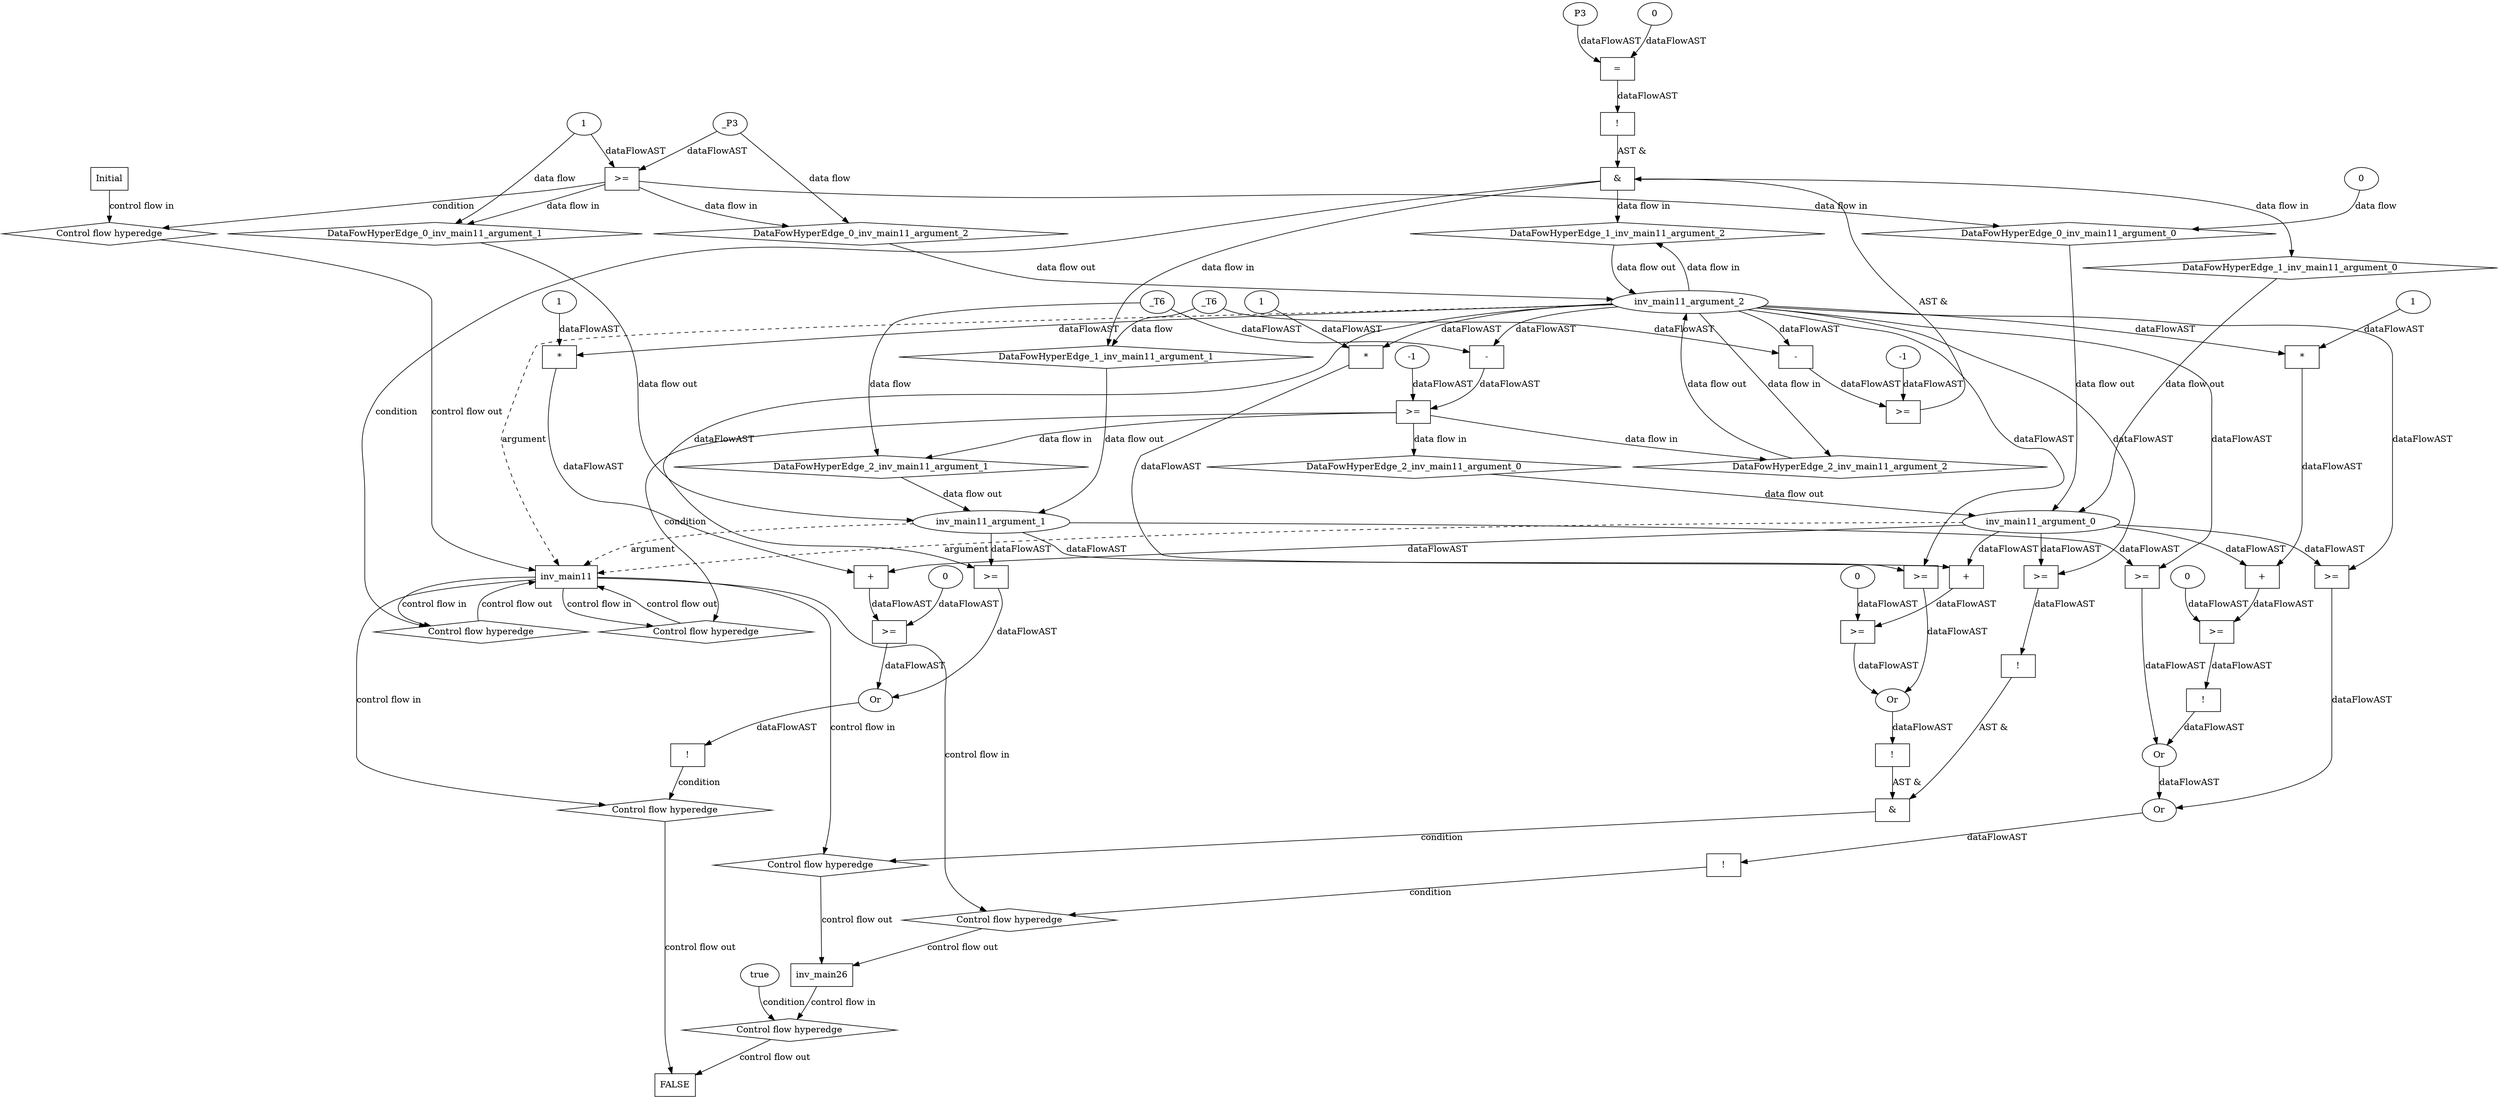 digraph dag {
"inv_main11" [label="inv_main11" nodeName="inv_main11" class=cfn  shape="rect"];
"inv_main26" [label="inv_main26" nodeName="inv_main26" class=cfn  shape="rect"];
FALSE [label="FALSE" nodeName=FALSE class=cfn  shape="rect"];
Initial [label="Initial" nodeName=Initial class=cfn  shape="rect"];
ControlFowHyperEdge_0 [label="Control flow hyperedge" nodeName=ControlFowHyperEdge_0 class=controlFlowHyperEdge shape="diamond"];
"Initial" -> ControlFowHyperEdge_0 [label="control flow in"]
ControlFowHyperEdge_0 -> "inv_main11" [label="control flow out"]
ControlFowHyperEdge_1 [label="Control flow hyperedge" nodeName=ControlFowHyperEdge_1 class=controlFlowHyperEdge shape="diamond"];
"inv_main11" -> ControlFowHyperEdge_1 [label="control flow in"]
ControlFowHyperEdge_1 -> "inv_main11" [label="control flow out"]
ControlFowHyperEdge_2 [label="Control flow hyperedge" nodeName=ControlFowHyperEdge_2 class=controlFlowHyperEdge shape="diamond"];
"inv_main11" -> ControlFowHyperEdge_2 [label="control flow in"]
ControlFowHyperEdge_2 -> "inv_main11" [label="control flow out"]
ControlFowHyperEdge_3 [label="Control flow hyperedge" nodeName=ControlFowHyperEdge_3 class=controlFlowHyperEdge shape="diamond"];
"inv_main11" -> ControlFowHyperEdge_3 [label="control flow in"]
ControlFowHyperEdge_3 -> "inv_main26" [label="control flow out"]
ControlFowHyperEdge_4 [label="Control flow hyperedge" nodeName=ControlFowHyperEdge_4 class=controlFlowHyperEdge shape="diamond"];
"inv_main11" -> ControlFowHyperEdge_4 [label="control flow in"]
ControlFowHyperEdge_4 -> "inv_main26" [label="control flow out"]
ControlFowHyperEdge_5 [label="Control flow hyperedge" nodeName=ControlFowHyperEdge_5 class=controlFlowHyperEdge shape="diamond"];
"inv_main11" -> ControlFowHyperEdge_5 [label="control flow in"]
ControlFowHyperEdge_5 -> "FALSE" [label="control flow out"]
ControlFowHyperEdge_6 [label="Control flow hyperedge" nodeName=ControlFowHyperEdge_6 class=controlFlowHyperEdge shape="diamond"];
"inv_main26" -> ControlFowHyperEdge_6 [label="control flow in"]
ControlFowHyperEdge_6 -> "FALSE" [label="control flow out"]
"inv_main11_argument_0" [label="inv_main11_argument_0" nodeName=argument0 class=argument  head="inv_main11" shape="oval"];
"inv_main11_argument_0" -> "inv_main11"[label="argument" style="dashed"]
"inv_main11_argument_1" [label="inv_main11_argument_1" nodeName=argument1 class=argument  head="inv_main11" shape="oval"];
"inv_main11_argument_1" -> "inv_main11"[label="argument" style="dashed"]
"inv_main11_argument_2" [label="inv_main11_argument_2" nodeName=argument2 class=argument  head="inv_main11" shape="oval"];
"inv_main11_argument_2" -> "inv_main11"[label="argument" style="dashed"]

"xxxinv_main11___Initial_0xxxguard_0_node_0" [label=">=" nodeName="xxxinv_main11___Initial_0xxxguard_0_node_0" class=Operator  shape="rect"];
"xxxinv_main11___Initial_0xxxdataFlow2_node_0" -> "xxxinv_main11___Initial_0xxxguard_0_node_0"[label="dataFlowAST"]
"xxxinv_main11___Initial_0xxxdataFlow1_node_0" -> "xxxinv_main11___Initial_0xxxguard_0_node_0"[label="dataFlowAST"]

"xxxinv_main11___Initial_0xxxguard_0_node_0" -> "ControlFowHyperEdge_0" [label="condition"];
"xxxinv_main11___Initial_0xxxdataFlow_0_node_0" [label="0" nodeName="xxxinv_main11___Initial_0xxxdataFlow_0_node_0" class=Literal ];

"xxxinv_main11___Initial_0xxxdataFlow_0_node_0" -> "DataFowHyperEdge_0_inv_main11_argument_0" [label="data flow"];
"xxxinv_main11___Initial_0xxxdataFlow1_node_0" [label="1" nodeName="xxxinv_main11___Initial_0xxxdataFlow1_node_0" class=Literal ];

"xxxinv_main11___Initial_0xxxdataFlow1_node_0" -> "DataFowHyperEdge_0_inv_main11_argument_1" [label="data flow"];
"xxxinv_main11___Initial_0xxxdataFlow2_node_0" [label="_P3" nodeName="xxxinv_main11___Initial_0xxxdataFlow2_node_0" class=Constant ];

"xxxinv_main11___Initial_0xxxdataFlow2_node_0" -> "DataFowHyperEdge_0_inv_main11_argument_2" [label="data flow"];
"xxxinv_main11___inv_main11_1xxx_and" [label="&" nodeName="xxxinv_main11___inv_main11_1xxx_and" class=Operator shape="rect"];
"xxxinv_main11___inv_main11_1xxxguard_0_node_0" [label=">=" nodeName="xxxinv_main11___inv_main11_1xxxguard_0_node_0" class=Operator  shape="rect"];
"xxxinv_main11___inv_main11_1xxxguard_0_node_1" [label="-" nodeName="xxxinv_main11___inv_main11_1xxxguard_0_node_1" class= Operator shape="rect"];
"xxxinv_main11___inv_main11_1xxxguard_0_node_4" [label="-1" nodeName="xxxinv_main11___inv_main11_1xxxguard_0_node_4" class=Literal ];
"xxxinv_main11___inv_main11_1xxxguard_0_node_1" -> "xxxinv_main11___inv_main11_1xxxguard_0_node_0"[label="dataFlowAST"]
"xxxinv_main11___inv_main11_1xxxguard_0_node_4" -> "xxxinv_main11___inv_main11_1xxxguard_0_node_0"[label="dataFlowAST"]
"inv_main11_argument_2" -> "xxxinv_main11___inv_main11_1xxxguard_0_node_1"[label="dataFlowAST"]
"xxxinv_main11___inv_main11_1xxxdataFlow_0_node_0" -> "xxxinv_main11___inv_main11_1xxxguard_0_node_1"[label="dataFlowAST"]

"xxxinv_main11___inv_main11_1xxxguard_0_node_0" -> "xxxinv_main11___inv_main11_1xxx_and" [label="AST &"];
"xxxinv_main11___inv_main11_1xxxguard1_node_0" [label="!" nodeName="xxxinv_main11___inv_main11_1xxxguard1_node_0" class=Operator shape="rect"];
"xxxinv_main11___inv_main11_1xxxguard1_node_1" [label="=" nodeName="xxxinv_main11___inv_main11_1xxxguard1_node_1" class=Operator  shape="rect"];
"xxxinv_main11___inv_main11_1xxxguard1_node_2" [label="P3" nodeName="xxxinv_main11___inv_main11_1xxxguard1_node_2" class=Constant ];
"xxxinv_main11___inv_main11_1xxxguard1_node_3" [label="0" nodeName="xxxinv_main11___inv_main11_1xxxguard1_node_3" class=Literal ];
"xxxinv_main11___inv_main11_1xxxguard1_node_1" -> "xxxinv_main11___inv_main11_1xxxguard1_node_0"[label="dataFlowAST"]
"xxxinv_main11___inv_main11_1xxxguard1_node_2" -> "xxxinv_main11___inv_main11_1xxxguard1_node_1"[label="dataFlowAST"]
"xxxinv_main11___inv_main11_1xxxguard1_node_3" -> "xxxinv_main11___inv_main11_1xxxguard1_node_1"[label="dataFlowAST"]

"xxxinv_main11___inv_main11_1xxxguard1_node_0" -> "xxxinv_main11___inv_main11_1xxx_and" [label="AST &"];
"xxxinv_main11___inv_main11_1xxx_and" -> "ControlFowHyperEdge_1" [label="condition"];
"xxxinv_main11___inv_main11_1xxxdataFlow_0_node_0" [label="_T6" nodeName="xxxinv_main11___inv_main11_1xxxdataFlow_0_node_0" class=Constant ];

"xxxinv_main11___inv_main11_1xxxdataFlow_0_node_0" -> "DataFowHyperEdge_1_inv_main11_argument_1" [label="data flow"];
"xxxinv_main11___inv_main11_2xxxguard_0_node_0" [label=">=" nodeName="xxxinv_main11___inv_main11_2xxxguard_0_node_0" class=Operator  shape="rect"];
"xxxinv_main11___inv_main11_2xxxguard_0_node_1" [label="-" nodeName="xxxinv_main11___inv_main11_2xxxguard_0_node_1" class= Operator shape="rect"];
"xxxinv_main11___inv_main11_2xxxguard_0_node_4" [label="-1" nodeName="xxxinv_main11___inv_main11_2xxxguard_0_node_4" class=Literal ];
"xxxinv_main11___inv_main11_2xxxguard_0_node_1" -> "xxxinv_main11___inv_main11_2xxxguard_0_node_0"[label="dataFlowAST"]
"xxxinv_main11___inv_main11_2xxxguard_0_node_4" -> "xxxinv_main11___inv_main11_2xxxguard_0_node_0"[label="dataFlowAST"]
"inv_main11_argument_2" -> "xxxinv_main11___inv_main11_2xxxguard_0_node_1"[label="dataFlowAST"]
"xxxinv_main11___inv_main11_2xxxdataFlow_0_node_0" -> "xxxinv_main11___inv_main11_2xxxguard_0_node_1"[label="dataFlowAST"]

"xxxinv_main11___inv_main11_2xxxguard_0_node_0" -> "ControlFowHyperEdge_2" [label="condition"];
"xxxinv_main11___inv_main11_2xxxdataFlow_0_node_0" [label="_T6" nodeName="xxxinv_main11___inv_main11_2xxxdataFlow_0_node_0" class=Constant ];

"xxxinv_main11___inv_main11_2xxxdataFlow_0_node_0" -> "DataFowHyperEdge_2_inv_main11_argument_1" [label="data flow"];
"xxxinv_main26___inv_main11_3xxxguard_0_node_0" [label="!" nodeName="xxxinv_main26___inv_main11_3xxxguard_0_node_0" class=Operator shape="rect"];
"xxxinv_main26___inv_main11_3xxxguard_0_node_1" [label="Or" nodeName="xxxinv_main26___inv_main11_3xxxguard_0_node_1" class=Operator ];
"xxxinv_main26___inv_main11_3xxxguard_0_node_2" [label="Or" nodeName="xxxinv_main26___inv_main11_3xxxguard_0_node_2" class=Operator ];
"xxxinv_main26___inv_main11_3xxxguard_0_node_3" [label=">=" nodeName="xxxinv_main26___inv_main11_3xxxguard_0_node_3" class=Operator  shape="rect"];
"xxxinv_main26___inv_main11_3xxxguard_0_node_6" [label="!" nodeName="xxxinv_main26___inv_main11_3xxxguard_0_node_6" class=Operator shape="rect"];
"xxxinv_main26___inv_main11_3xxxguard_0_node_7" [label=">=" nodeName="xxxinv_main26___inv_main11_3xxxguard_0_node_7" class=Operator  shape="rect"];
"xxxinv_main26___inv_main11_3xxxguard_0_node_8" [label="+" nodeName="xxxinv_main26___inv_main11_3xxxguard_0_node_8" class= Operator shape="rect"];
"xxxinv_main26___inv_main11_3xxxguard_0_node_10" [label="*" nodeName="xxxinv_main26___inv_main11_3xxxguard_0_node_10" class=Operator  shape="rect"];
"xxxinv_main26___inv_main11_3xxxguard_0_node_11" [label="1" nodeName="xxxinv_main26___inv_main11_3xxxguard_0_node_11" class=Coeff ];
"xxxinv_main26___inv_main11_3xxxguard_0_node_13" [label="0" nodeName="xxxinv_main26___inv_main11_3xxxguard_0_node_13" class=Literal ];
"xxxinv_main26___inv_main11_3xxxguard_0_node_14" [label=">=" nodeName="xxxinv_main26___inv_main11_3xxxguard_0_node_14" class=Operator  shape="rect"];
"xxxinv_main26___inv_main11_3xxxguard_0_node_1" -> "xxxinv_main26___inv_main11_3xxxguard_0_node_0"[label="dataFlowAST"]
"xxxinv_main26___inv_main11_3xxxguard_0_node_2" -> "xxxinv_main26___inv_main11_3xxxguard_0_node_1"[label="dataFlowAST"]
"xxxinv_main26___inv_main11_3xxxguard_0_node_14" -> "xxxinv_main26___inv_main11_3xxxguard_0_node_1"[label="dataFlowAST"]
"xxxinv_main26___inv_main11_3xxxguard_0_node_3" -> "xxxinv_main26___inv_main11_3xxxguard_0_node_2"[label="dataFlowAST"]
"xxxinv_main26___inv_main11_3xxxguard_0_node_6" -> "xxxinv_main26___inv_main11_3xxxguard_0_node_2"[label="dataFlowAST"]
"inv_main11_argument_2" -> "xxxinv_main26___inv_main11_3xxxguard_0_node_3"[label="dataFlowAST"]
"inv_main11_argument_1" -> "xxxinv_main26___inv_main11_3xxxguard_0_node_3"[label="dataFlowAST"]
"xxxinv_main26___inv_main11_3xxxguard_0_node_7" -> "xxxinv_main26___inv_main11_3xxxguard_0_node_6"[label="dataFlowAST"]
"xxxinv_main26___inv_main11_3xxxguard_0_node_8" -> "xxxinv_main26___inv_main11_3xxxguard_0_node_7"[label="dataFlowAST"]
"xxxinv_main26___inv_main11_3xxxguard_0_node_13" -> "xxxinv_main26___inv_main11_3xxxguard_0_node_7"[label="dataFlowAST"]
"inv_main11_argument_0" -> "xxxinv_main26___inv_main11_3xxxguard_0_node_8"[label="dataFlowAST"]
"xxxinv_main26___inv_main11_3xxxguard_0_node_10" -> "xxxinv_main26___inv_main11_3xxxguard_0_node_8"[label="dataFlowAST"]
"inv_main11_argument_2" -> "xxxinv_main26___inv_main11_3xxxguard_0_node_10"[label="dataFlowAST"]
"xxxinv_main26___inv_main11_3xxxguard_0_node_11" -> "xxxinv_main26___inv_main11_3xxxguard_0_node_10"[label="dataFlowAST"]
"inv_main11_argument_2" -> "xxxinv_main26___inv_main11_3xxxguard_0_node_14"[label="dataFlowAST"]
"inv_main11_argument_0" -> "xxxinv_main26___inv_main11_3xxxguard_0_node_14"[label="dataFlowAST"]

"xxxinv_main26___inv_main11_3xxxguard_0_node_0" -> "ControlFowHyperEdge_3" [label="condition"];
"xxxinv_main26___inv_main11_4xxx_and" [label="&" nodeName="xxxinv_main26___inv_main11_4xxx_and" class=Operator shape="rect"];
"xxxinv_main26___inv_main11_4xxxguard_0_node_0" [label="!" nodeName="xxxinv_main26___inv_main11_4xxxguard_0_node_0" class=Operator shape="rect"];
"xxxinv_main26___inv_main11_4xxxguard_0_node_1" [label=">=" nodeName="xxxinv_main26___inv_main11_4xxxguard_0_node_1" class=Operator  shape="rect"];
"xxxinv_main26___inv_main11_4xxxguard_0_node_1" -> "xxxinv_main26___inv_main11_4xxxguard_0_node_0"[label="dataFlowAST"]
"inv_main11_argument_2" -> "xxxinv_main26___inv_main11_4xxxguard_0_node_1"[label="dataFlowAST"]
"inv_main11_argument_0" -> "xxxinv_main26___inv_main11_4xxxguard_0_node_1"[label="dataFlowAST"]

"xxxinv_main26___inv_main11_4xxxguard_0_node_0" -> "xxxinv_main26___inv_main11_4xxx_and" [label="AST &"];
"xxxinv_main26___inv_main11_4xxxguard1_node_0" [label="!" nodeName="xxxinv_main26___inv_main11_4xxxguard1_node_0" class=Operator shape="rect"];
"xxxinv_main26___inv_main11_4xxxguard1_node_1" [label="Or" nodeName="xxxinv_main26___inv_main11_4xxxguard1_node_1" class=Operator ];
"xxxinv_main26___inv_main11_4xxxguard1_node_2" [label=">=" nodeName="xxxinv_main26___inv_main11_4xxxguard1_node_2" class=Operator  shape="rect"];
"xxxinv_main26___inv_main11_4xxxguard1_node_5" [label=">=" nodeName="xxxinv_main26___inv_main11_4xxxguard1_node_5" class=Operator  shape="rect"];
"xxxinv_main26___inv_main11_4xxxguard1_node_6" [label="+" nodeName="xxxinv_main26___inv_main11_4xxxguard1_node_6" class= Operator shape="rect"];
"xxxinv_main26___inv_main11_4xxxguard1_node_8" [label="*" nodeName="xxxinv_main26___inv_main11_4xxxguard1_node_8" class=Operator  shape="rect"];
"xxxinv_main26___inv_main11_4xxxguard1_node_9" [label="1" nodeName="xxxinv_main26___inv_main11_4xxxguard1_node_9" class=Coeff ];
"xxxinv_main26___inv_main11_4xxxguard1_node_11" [label="0" nodeName="xxxinv_main26___inv_main11_4xxxguard1_node_11" class=Literal ];
"xxxinv_main26___inv_main11_4xxxguard1_node_1" -> "xxxinv_main26___inv_main11_4xxxguard1_node_0"[label="dataFlowAST"]
"xxxinv_main26___inv_main11_4xxxguard1_node_2" -> "xxxinv_main26___inv_main11_4xxxguard1_node_1"[label="dataFlowAST"]
"xxxinv_main26___inv_main11_4xxxguard1_node_5" -> "xxxinv_main26___inv_main11_4xxxguard1_node_1"[label="dataFlowAST"]
"inv_main11_argument_2" -> "xxxinv_main26___inv_main11_4xxxguard1_node_2"[label="dataFlowAST"]
"inv_main11_argument_1" -> "xxxinv_main26___inv_main11_4xxxguard1_node_2"[label="dataFlowAST"]
"xxxinv_main26___inv_main11_4xxxguard1_node_6" -> "xxxinv_main26___inv_main11_4xxxguard1_node_5"[label="dataFlowAST"]
"xxxinv_main26___inv_main11_4xxxguard1_node_11" -> "xxxinv_main26___inv_main11_4xxxguard1_node_5"[label="dataFlowAST"]
"inv_main11_argument_0" -> "xxxinv_main26___inv_main11_4xxxguard1_node_6"[label="dataFlowAST"]
"xxxinv_main26___inv_main11_4xxxguard1_node_8" -> "xxxinv_main26___inv_main11_4xxxguard1_node_6"[label="dataFlowAST"]
"inv_main11_argument_2" -> "xxxinv_main26___inv_main11_4xxxguard1_node_8"[label="dataFlowAST"]
"xxxinv_main26___inv_main11_4xxxguard1_node_9" -> "xxxinv_main26___inv_main11_4xxxguard1_node_8"[label="dataFlowAST"]

"xxxinv_main26___inv_main11_4xxxguard1_node_0" -> "xxxinv_main26___inv_main11_4xxx_and" [label="AST &"];
"xxxinv_main26___inv_main11_4xxx_and" -> "ControlFowHyperEdge_4" [label="condition"];
"xxxFALSE___inv_main11_5xxxguard_0_node_0" [label="!" nodeName="xxxFALSE___inv_main11_5xxxguard_0_node_0" class=Operator shape="rect"];
"xxxFALSE___inv_main11_5xxxguard_0_node_1" [label="Or" nodeName="xxxFALSE___inv_main11_5xxxguard_0_node_1" class=Operator ];
"xxxFALSE___inv_main11_5xxxguard_0_node_2" [label=">=" nodeName="xxxFALSE___inv_main11_5xxxguard_0_node_2" class=Operator  shape="rect"];
"xxxFALSE___inv_main11_5xxxguard_0_node_5" [label=">=" nodeName="xxxFALSE___inv_main11_5xxxguard_0_node_5" class=Operator  shape="rect"];
"xxxFALSE___inv_main11_5xxxguard_0_node_6" [label="+" nodeName="xxxFALSE___inv_main11_5xxxguard_0_node_6" class= Operator shape="rect"];
"xxxFALSE___inv_main11_5xxxguard_0_node_8" [label="*" nodeName="xxxFALSE___inv_main11_5xxxguard_0_node_8" class=Operator  shape="rect"];
"xxxFALSE___inv_main11_5xxxguard_0_node_9" [label="1" nodeName="xxxFALSE___inv_main11_5xxxguard_0_node_9" class=Coeff ];
"xxxFALSE___inv_main11_5xxxguard_0_node_11" [label="0" nodeName="xxxFALSE___inv_main11_5xxxguard_0_node_11" class=Literal ];
"xxxFALSE___inv_main11_5xxxguard_0_node_1" -> "xxxFALSE___inv_main11_5xxxguard_0_node_0"[label="dataFlowAST"]
"xxxFALSE___inv_main11_5xxxguard_0_node_2" -> "xxxFALSE___inv_main11_5xxxguard_0_node_1"[label="dataFlowAST"]
"xxxFALSE___inv_main11_5xxxguard_0_node_5" -> "xxxFALSE___inv_main11_5xxxguard_0_node_1"[label="dataFlowAST"]
"inv_main11_argument_2" -> "xxxFALSE___inv_main11_5xxxguard_0_node_2"[label="dataFlowAST"]
"inv_main11_argument_1" -> "xxxFALSE___inv_main11_5xxxguard_0_node_2"[label="dataFlowAST"]
"xxxFALSE___inv_main11_5xxxguard_0_node_6" -> "xxxFALSE___inv_main11_5xxxguard_0_node_5"[label="dataFlowAST"]
"xxxFALSE___inv_main11_5xxxguard_0_node_11" -> "xxxFALSE___inv_main11_5xxxguard_0_node_5"[label="dataFlowAST"]
"inv_main11_argument_0" -> "xxxFALSE___inv_main11_5xxxguard_0_node_6"[label="dataFlowAST"]
"xxxFALSE___inv_main11_5xxxguard_0_node_8" -> "xxxFALSE___inv_main11_5xxxguard_0_node_6"[label="dataFlowAST"]
"inv_main11_argument_2" -> "xxxFALSE___inv_main11_5xxxguard_0_node_8"[label="dataFlowAST"]
"xxxFALSE___inv_main11_5xxxguard_0_node_9" -> "xxxFALSE___inv_main11_5xxxguard_0_node_8"[label="dataFlowAST"]

"xxxFALSE___inv_main11_5xxxguard_0_node_0" -> "ControlFowHyperEdge_5" [label="condition"];
"xxxFALSE___inv_main26_6xxxguard_0_node_0" [label="true" nodeName="xxxFALSE___inv_main26_6xxxguard_0_node_0" class=BoolValue ];

"xxxFALSE___inv_main26_6xxxguard_0_node_0" -> "ControlFowHyperEdge_6" [label="condition"];
"DataFowHyperEdge_0_inv_main11_argument_0" [label="DataFowHyperEdge_0_inv_main11_argument_0" nodeName="DataFowHyperEdge_0_inv_main11_argument_0" class=DataFlowHyperedge shape="diamond"];
"DataFowHyperEdge_0_inv_main11_argument_0" -> "inv_main11_argument_0"[label="data flow out"]
"xxxinv_main11___Initial_0xxxguard_0_node_0" -> "DataFowHyperEdge_0_inv_main11_argument_0"[label="data flow in"]
"DataFowHyperEdge_0_inv_main11_argument_1" [label="DataFowHyperEdge_0_inv_main11_argument_1" nodeName="DataFowHyperEdge_0_inv_main11_argument_1" class=DataFlowHyperedge shape="diamond"];
"DataFowHyperEdge_0_inv_main11_argument_1" -> "inv_main11_argument_1"[label="data flow out"]
"xxxinv_main11___Initial_0xxxguard_0_node_0" -> "DataFowHyperEdge_0_inv_main11_argument_1"[label="data flow in"]
"DataFowHyperEdge_0_inv_main11_argument_2" [label="DataFowHyperEdge_0_inv_main11_argument_2" nodeName="DataFowHyperEdge_0_inv_main11_argument_2" class=DataFlowHyperedge shape="diamond"];
"DataFowHyperEdge_0_inv_main11_argument_2" -> "inv_main11_argument_2"[label="data flow out"]
"xxxinv_main11___Initial_0xxxguard_0_node_0" -> "DataFowHyperEdge_0_inv_main11_argument_2"[label="data flow in"]
"DataFowHyperEdge_1_inv_main11_argument_0" [label="DataFowHyperEdge_1_inv_main11_argument_0" nodeName="DataFowHyperEdge_1_inv_main11_argument_0" class=DataFlowHyperedge shape="diamond"];
"DataFowHyperEdge_1_inv_main11_argument_0" -> "inv_main11_argument_0"[label="data flow out"]
"xxxinv_main11___inv_main11_1xxx_and" -> "DataFowHyperEdge_1_inv_main11_argument_0"[label="data flow in"]
"DataFowHyperEdge_1_inv_main11_argument_1" [label="DataFowHyperEdge_1_inv_main11_argument_1" nodeName="DataFowHyperEdge_1_inv_main11_argument_1" class=DataFlowHyperedge shape="diamond"];
"DataFowHyperEdge_1_inv_main11_argument_1" -> "inv_main11_argument_1"[label="data flow out"]
"xxxinv_main11___inv_main11_1xxx_and" -> "DataFowHyperEdge_1_inv_main11_argument_1"[label="data flow in"]
"DataFowHyperEdge_1_inv_main11_argument_2" [label="DataFowHyperEdge_1_inv_main11_argument_2" nodeName="DataFowHyperEdge_1_inv_main11_argument_2" class=DataFlowHyperedge shape="diamond"];
"DataFowHyperEdge_1_inv_main11_argument_2" -> "inv_main11_argument_2"[label="data flow out"]
"xxxinv_main11___inv_main11_1xxx_and" -> "DataFowHyperEdge_1_inv_main11_argument_2"[label="data flow in"]
"DataFowHyperEdge_2_inv_main11_argument_0" [label="DataFowHyperEdge_2_inv_main11_argument_0" nodeName="DataFowHyperEdge_2_inv_main11_argument_0" class=DataFlowHyperedge shape="diamond"];
"DataFowHyperEdge_2_inv_main11_argument_0" -> "inv_main11_argument_0"[label="data flow out"]
"xxxinv_main11___inv_main11_2xxxguard_0_node_0" -> "DataFowHyperEdge_2_inv_main11_argument_0"[label="data flow in"]
"DataFowHyperEdge_2_inv_main11_argument_1" [label="DataFowHyperEdge_2_inv_main11_argument_1" nodeName="DataFowHyperEdge_2_inv_main11_argument_1" class=DataFlowHyperedge shape="diamond"];
"DataFowHyperEdge_2_inv_main11_argument_1" -> "inv_main11_argument_1"[label="data flow out"]
"xxxinv_main11___inv_main11_2xxxguard_0_node_0" -> "DataFowHyperEdge_2_inv_main11_argument_1"[label="data flow in"]
"DataFowHyperEdge_2_inv_main11_argument_2" [label="DataFowHyperEdge_2_inv_main11_argument_2" nodeName="DataFowHyperEdge_2_inv_main11_argument_2" class=DataFlowHyperedge shape="diamond"];
"DataFowHyperEdge_2_inv_main11_argument_2" -> "inv_main11_argument_2"[label="data flow out"]
"xxxinv_main11___inv_main11_2xxxguard_0_node_0" -> "DataFowHyperEdge_2_inv_main11_argument_2"[label="data flow in"]
"inv_main11_argument_2" -> "DataFowHyperEdge_1_inv_main11_argument_2"[label="data flow in"]
"inv_main11_argument_2" -> "DataFowHyperEdge_2_inv_main11_argument_2"[label="data flow in"]




}
